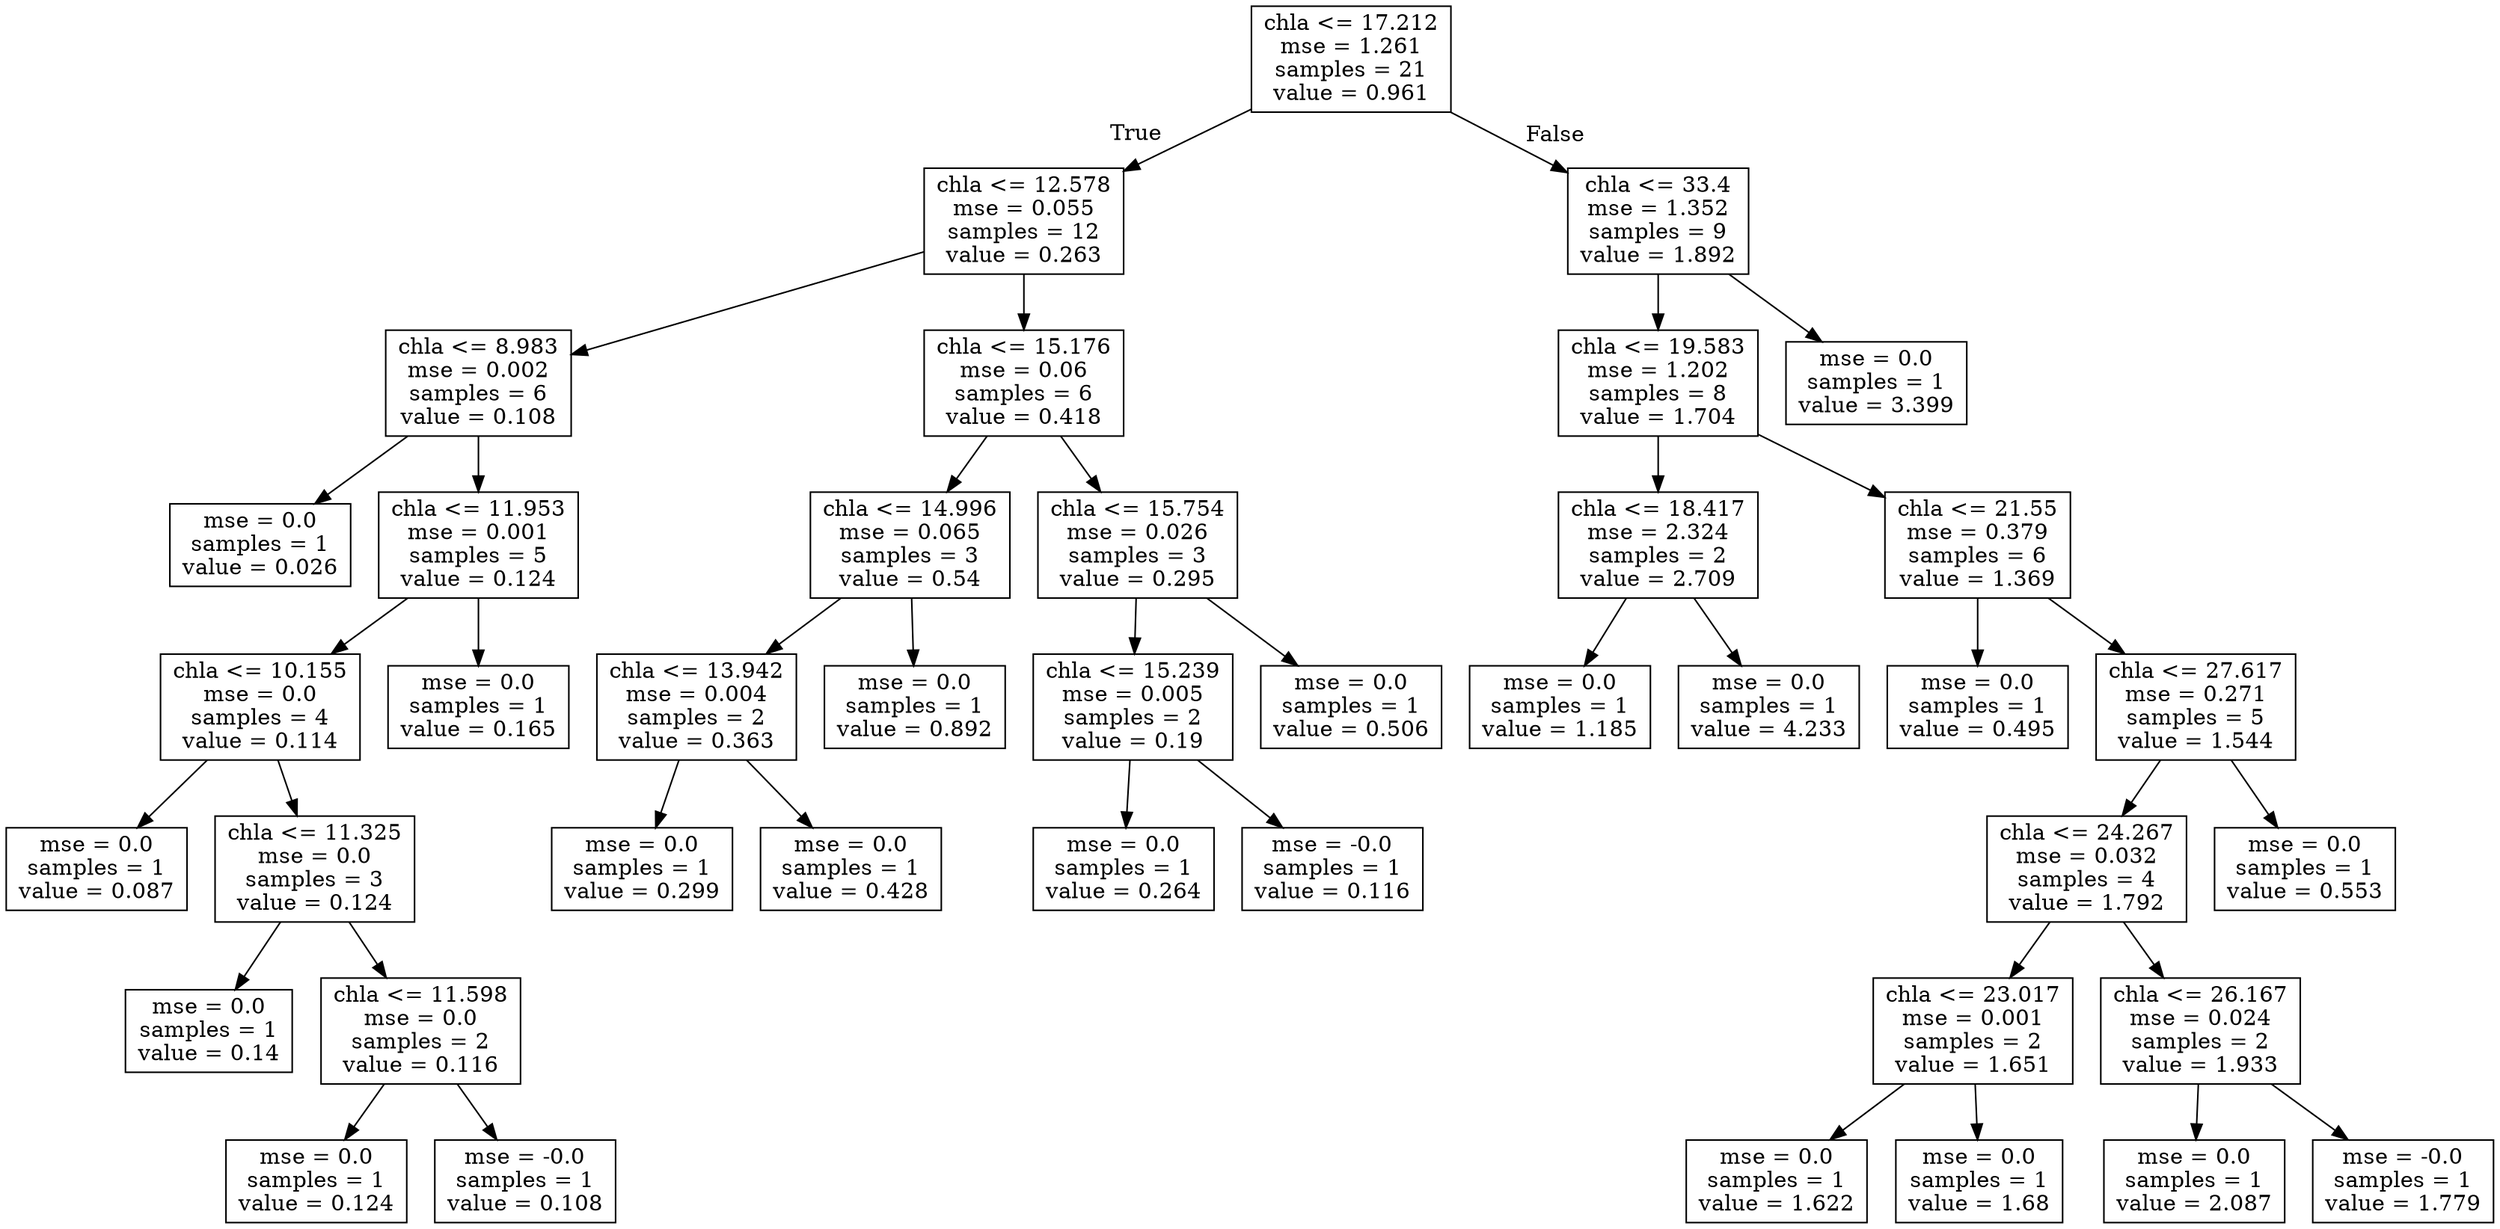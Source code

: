 digraph Tree {
node [shape=box] ;
0 [label="chla <= 17.212\nmse = 1.261\nsamples = 21\nvalue = 0.961"] ;
1 [label="chla <= 12.578\nmse = 0.055\nsamples = 12\nvalue = 0.263"] ;
0 -> 1 [labeldistance=2.5, labelangle=45, headlabel="True"] ;
2 [label="chla <= 8.983\nmse = 0.002\nsamples = 6\nvalue = 0.108"] ;
1 -> 2 ;
3 [label="mse = 0.0\nsamples = 1\nvalue = 0.026"] ;
2 -> 3 ;
4 [label="chla <= 11.953\nmse = 0.001\nsamples = 5\nvalue = 0.124"] ;
2 -> 4 ;
5 [label="chla <= 10.155\nmse = 0.0\nsamples = 4\nvalue = 0.114"] ;
4 -> 5 ;
6 [label="mse = 0.0\nsamples = 1\nvalue = 0.087"] ;
5 -> 6 ;
7 [label="chla <= 11.325\nmse = 0.0\nsamples = 3\nvalue = 0.124"] ;
5 -> 7 ;
8 [label="mse = 0.0\nsamples = 1\nvalue = 0.14"] ;
7 -> 8 ;
9 [label="chla <= 11.598\nmse = 0.0\nsamples = 2\nvalue = 0.116"] ;
7 -> 9 ;
10 [label="mse = 0.0\nsamples = 1\nvalue = 0.124"] ;
9 -> 10 ;
11 [label="mse = -0.0\nsamples = 1\nvalue = 0.108"] ;
9 -> 11 ;
12 [label="mse = 0.0\nsamples = 1\nvalue = 0.165"] ;
4 -> 12 ;
13 [label="chla <= 15.176\nmse = 0.06\nsamples = 6\nvalue = 0.418"] ;
1 -> 13 ;
14 [label="chla <= 14.996\nmse = 0.065\nsamples = 3\nvalue = 0.54"] ;
13 -> 14 ;
15 [label="chla <= 13.942\nmse = 0.004\nsamples = 2\nvalue = 0.363"] ;
14 -> 15 ;
16 [label="mse = 0.0\nsamples = 1\nvalue = 0.299"] ;
15 -> 16 ;
17 [label="mse = 0.0\nsamples = 1\nvalue = 0.428"] ;
15 -> 17 ;
18 [label="mse = 0.0\nsamples = 1\nvalue = 0.892"] ;
14 -> 18 ;
19 [label="chla <= 15.754\nmse = 0.026\nsamples = 3\nvalue = 0.295"] ;
13 -> 19 ;
20 [label="chla <= 15.239\nmse = 0.005\nsamples = 2\nvalue = 0.19"] ;
19 -> 20 ;
21 [label="mse = 0.0\nsamples = 1\nvalue = 0.264"] ;
20 -> 21 ;
22 [label="mse = -0.0\nsamples = 1\nvalue = 0.116"] ;
20 -> 22 ;
23 [label="mse = 0.0\nsamples = 1\nvalue = 0.506"] ;
19 -> 23 ;
24 [label="chla <= 33.4\nmse = 1.352\nsamples = 9\nvalue = 1.892"] ;
0 -> 24 [labeldistance=2.5, labelangle=-45, headlabel="False"] ;
25 [label="chla <= 19.583\nmse = 1.202\nsamples = 8\nvalue = 1.704"] ;
24 -> 25 ;
26 [label="chla <= 18.417\nmse = 2.324\nsamples = 2\nvalue = 2.709"] ;
25 -> 26 ;
27 [label="mse = 0.0\nsamples = 1\nvalue = 1.185"] ;
26 -> 27 ;
28 [label="mse = 0.0\nsamples = 1\nvalue = 4.233"] ;
26 -> 28 ;
29 [label="chla <= 21.55\nmse = 0.379\nsamples = 6\nvalue = 1.369"] ;
25 -> 29 ;
30 [label="mse = 0.0\nsamples = 1\nvalue = 0.495"] ;
29 -> 30 ;
31 [label="chla <= 27.617\nmse = 0.271\nsamples = 5\nvalue = 1.544"] ;
29 -> 31 ;
32 [label="chla <= 24.267\nmse = 0.032\nsamples = 4\nvalue = 1.792"] ;
31 -> 32 ;
33 [label="chla <= 23.017\nmse = 0.001\nsamples = 2\nvalue = 1.651"] ;
32 -> 33 ;
34 [label="mse = 0.0\nsamples = 1\nvalue = 1.622"] ;
33 -> 34 ;
35 [label="mse = 0.0\nsamples = 1\nvalue = 1.68"] ;
33 -> 35 ;
36 [label="chla <= 26.167\nmse = 0.024\nsamples = 2\nvalue = 1.933"] ;
32 -> 36 ;
37 [label="mse = 0.0\nsamples = 1\nvalue = 2.087"] ;
36 -> 37 ;
38 [label="mse = -0.0\nsamples = 1\nvalue = 1.779"] ;
36 -> 38 ;
39 [label="mse = 0.0\nsamples = 1\nvalue = 0.553"] ;
31 -> 39 ;
40 [label="mse = 0.0\nsamples = 1\nvalue = 3.399"] ;
24 -> 40 ;
}